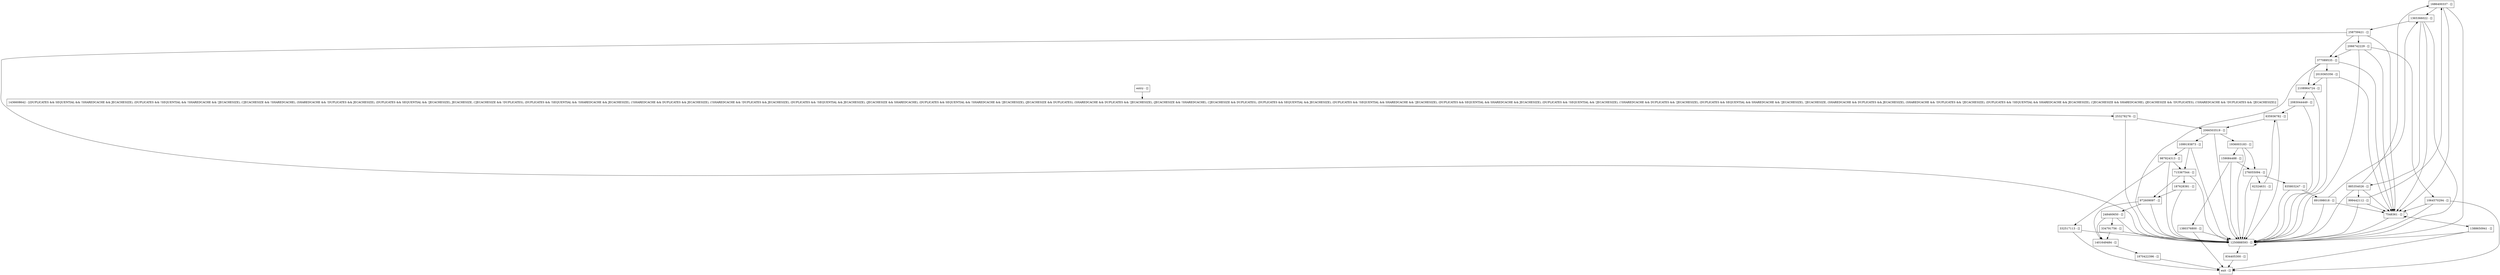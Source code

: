 digraph convertDin {
node [shape=record];
1686400337 [label="1686400337 - []"];
1380376800 [label="1380376800 - []"];
377089535 [label="377089535 - []"];
2066503519 [label="2066503519 - []"];
1099193873 [label="1099193873 - []"];
635936782 [label="635936782 - []"];
159084488 [label="159084488 - []"];
1365366022 [label="1365366022 - []"];
715367544 [label="715367544 - []"];
987824313 [label="987824313 - []"];
1388650941 [label="1388650941 - []"];
7548361 [label="7548361 - []"];
332517113 [label="332517113 - []"];
248460650 [label="248460650 - []"];
834405300 [label="834405300 - []"];
253278276 [label="253278276 - []"];
1401649484 [label="1401649484 - []"];
1250888593 [label="1250888593 - []"];
2083044449 [label="2083044449 - []"];
2066742229 [label="2066742229 - []"];
1064570294 [label="1064570294 - []"];
891098018 [label="891098018 - []"];
999442112 [label="999442112 - []"];
2019365356 [label="2019365356 - []"];
334791756 [label="334791756 - []"];
62324631 [label="62324631 - []"];
entry [label="entry - []"];
exit [label="exit - []"];
187628381 [label="187628381 - []"];
258759421 [label="258759421 - []"];
2108964724 [label="2108964724 - []"];
276055094 [label="276055094 - []"];
1936003183 [label="1936003183 - []"];
885354026 [label="885354026 - []"];
1436608642 [label="1436608642 - [(DUPLICATES && SEQUENTIAL && !SHAREDCACHE && JECACHESIZE), (DUPLICATES && !SEQUENTIAL && !SHAREDCACHE && !JECACHESIZE), (!JECACHESIZE && !SHAREDCACHE), (SHAREDCACHE && !DUPLICATES && JECACHESIZE), (DUPLICATES && SEQUENTIAL && !JECACHESIZE), JECACHESIZE, (!JECACHESIZE && !DUPLICATES), (DUPLICATES && !SEQUENTIAL && !SHAREDCACHE && JECACHESIZE), (!SHAREDCACHE && DUPLICATES && JECACHESIZE), (!SHAREDCACHE && !DUPLICATES && JECACHESIZE), (DUPLICATES && !SEQUENTIAL && JECACHESIZE), (JECACHESIZE && SHAREDCACHE), (DUPLICATES && SEQUENTIAL && !SHAREDCACHE && !JECACHESIZE), (JECACHESIZE && DUPLICATES), (SHAREDCACHE && DUPLICATES && !JECACHESIZE), (JECACHESIZE && !SHAREDCACHE), (!JECACHESIZE && DUPLICATES), (DUPLICATES && SEQUENTIAL && JECACHESIZE), (DUPLICATES && !SEQUENTIAL && SHAREDCACHE && !JECACHESIZE), (DUPLICATES && SEQUENTIAL && SHAREDCACHE && JECACHESIZE), (DUPLICATES && !SEQUENTIAL && !JECACHESIZE), (!SHAREDCACHE && DUPLICATES && !JECACHESIZE), (DUPLICATES && SEQUENTIAL && SHAREDCACHE && !JECACHESIZE), !JECACHESIZE, (SHAREDCACHE && DUPLICATES && JECACHESIZE), (SHAREDCACHE && !DUPLICATES && !JECACHESIZE), (DUPLICATES && !SEQUENTIAL && SHAREDCACHE && JECACHESIZE), (!JECACHESIZE && SHAREDCACHE), (JECACHESIZE && !DUPLICATES), (!SHAREDCACHE && !DUPLICATES && !JECACHESIZE)]"];
972609097 [label="972609097 - []"];
1870422396 [label="1870422396 - []"];
835803247 [label="835803247 - []"];
entry;
exit;
1686400337 -> 7548361;
1686400337 -> 1250888593;
1686400337 -> 1365366022;
1380376800 -> exit;
1380376800 -> 1250888593;
377089535 -> 7548361;
377089535 -> 2108964724;
377089535 -> 1250888593;
377089535 -> 2019365356;
2066503519 -> 1250888593;
2066503519 -> 1936003183;
2066503519 -> 1099193873;
1099193873 -> 1250888593;
1099193873 -> 715367544;
1099193873 -> 987824313;
635936782 -> 1250888593;
635936782 -> 2066503519;
159084488 -> 1380376800;
159084488 -> 276055094;
159084488 -> 1250888593;
1365366022 -> 7548361;
1365366022 -> 258759421;
1365366022 -> 1250888593;
1365366022 -> 885354026;
715367544 -> 187628381;
715367544 -> 1250888593;
715367544 -> 972609097;
987824313 -> 1250888593;
987824313 -> 332517113;
987824313 -> 715367544;
1388650941 -> exit;
1388650941 -> 1250888593;
7548361 -> 1388650941;
7548361 -> 7548361;
7548361 -> 1250888593;
332517113 -> exit;
332517113 -> 1250888593;
248460650 -> 1401649484;
248460650 -> 1250888593;
248460650 -> 334791756;
834405300 -> exit;
253278276 -> 1250888593;
253278276 -> 2066503519;
1401649484 -> 1870422396;
1250888593 -> 834405300;
1250888593 -> 1250888593;
2083044449 -> 1250888593;
2083044449 -> 635936782;
2066742229 -> 7548361;
2066742229 -> 1250888593;
2066742229 -> 377089535;
2066742229 -> 1064570294;
1064570294 -> exit;
1064570294 -> 7548361;
1064570294 -> 1250888593;
891098018 -> 7548361;
891098018 -> 1250888593;
891098018 -> 1365366022;
999442112 -> 1686400337;
999442112 -> 7548361;
999442112 -> 1250888593;
2019365356 -> 7548361;
2019365356 -> 2108964724;
2019365356 -> 1250888593;
334791756 -> 1401649484;
334791756 -> 1250888593;
62324631 -> 1250888593;
62324631 -> 635936782;
entry -> 1436608642;
187628381 -> 1250888593;
187628381 -> 972609097;
258759421 -> 7548361;
258759421 -> 1250888593;
258759421 -> 377089535;
258759421 -> 2066742229;
2108964724 -> 1250888593;
2108964724 -> 2083044449;
276055094 -> 1250888593;
276055094 -> 62324631;
276055094 -> 835803247;
1936003183 -> 276055094;
1936003183 -> 1250888593;
1936003183 -> 159084488;
885354026 -> 1686400337;
885354026 -> 7548361;
885354026 -> 1250888593;
885354026 -> 999442112;
1436608642 -> 253278276;
972609097 -> 1401649484;
972609097 -> 1250888593;
972609097 -> 248460650;
1870422396 -> exit;
835803247 -> 1250888593;
835803247 -> 891098018;
}
